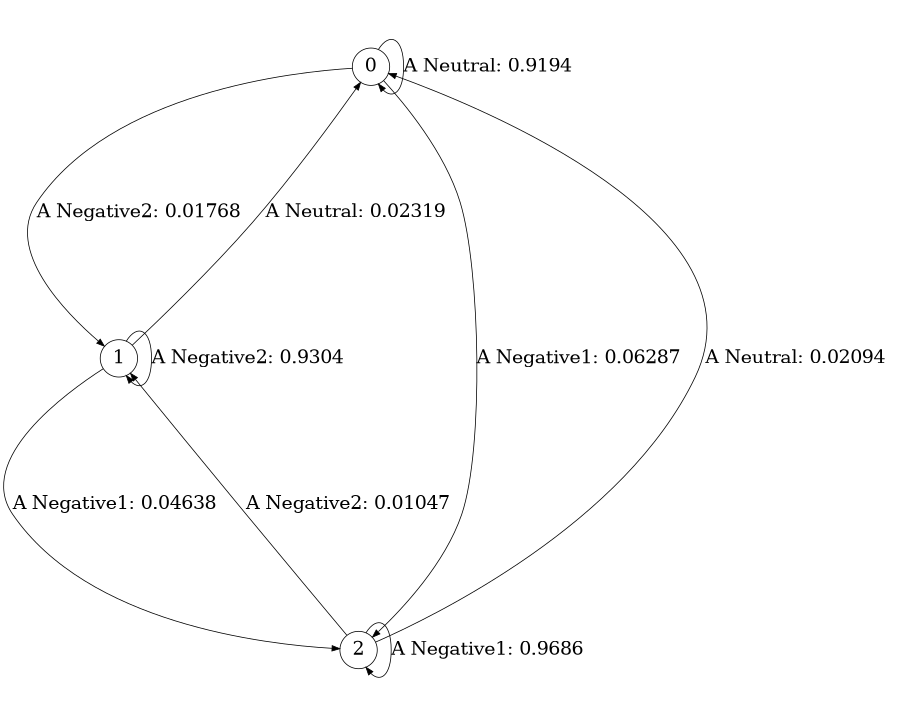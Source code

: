 digraph r33_cssr {
size = "6,8.5";
ratio = "fill";
node [shape = circle];
node [fontsize = 24];
edge [fontsize = 24];
0 -> 0 [label = "A Neutral: 0.9194   "];
0 -> 1 [label = "A Negative2: 0.01768  "];
0 -> 2 [label = "A Negative1: 0.06287  "];
1 -> 0 [label = "A Neutral: 0.02319  "];
1 -> 1 [label = "A Negative2: 0.9304   "];
1 -> 2 [label = "A Negative1: 0.04638  "];
2 -> 0 [label = "A Neutral: 0.02094  "];
2 -> 1 [label = "A Negative2: 0.01047  "];
2 -> 2 [label = "A Negative1: 0.9686   "];
} 